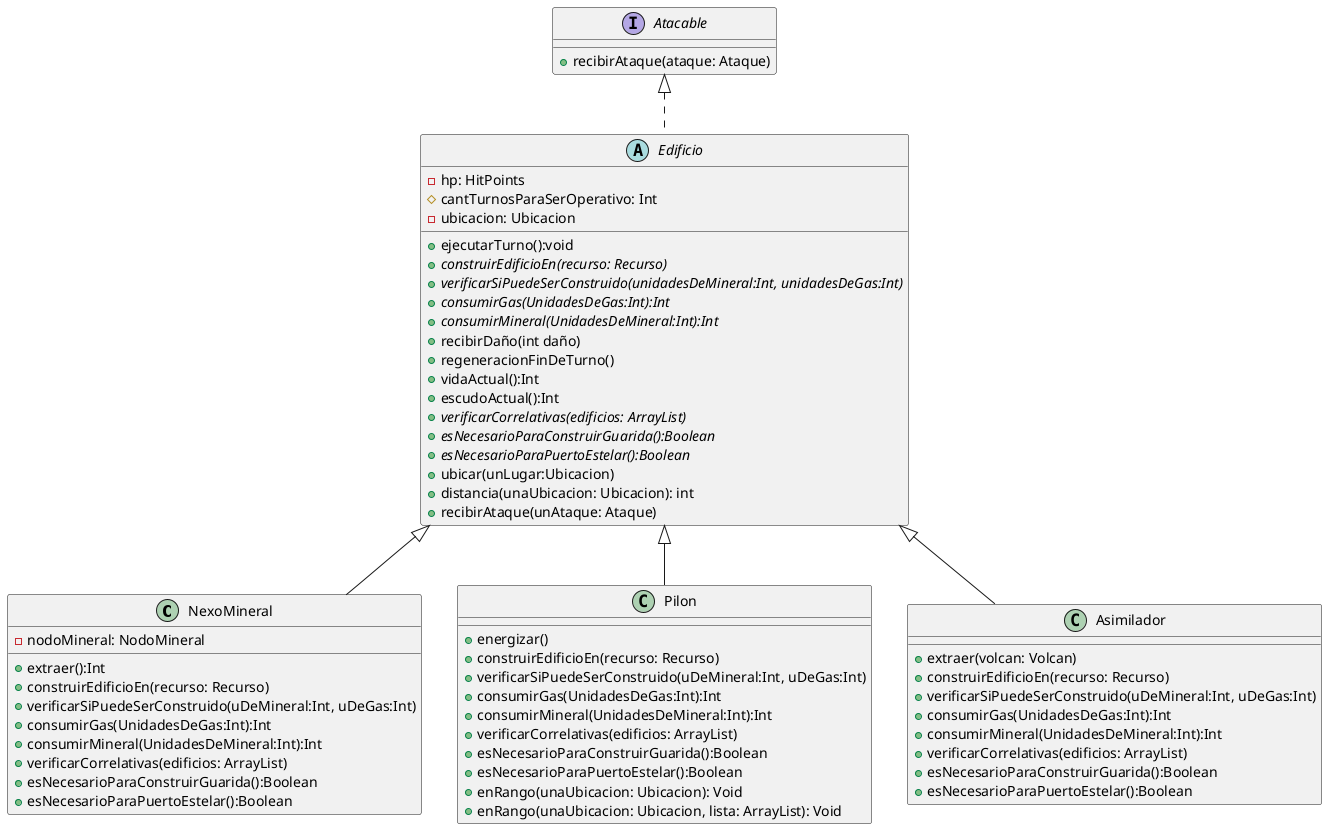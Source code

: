 @startuml
'https://plantuml.com/class-diagram

class NexoMineral{

    -nodoMineral: NodoMineral
    +extraer():Int
    +construirEdificioEn(recurso: Recurso)
    +verificarSiPuedeSerConstruido(uDeMineral:Int, uDeGas:Int)
    + consumirGas(UnidadesDeGas:Int):Int
    + consumirMineral(UnidadesDeMineral:Int):Int
    + verificarCorrelativas(edificios: ArrayList)
    + esNecesarioParaConstruirGuarida():Boolean
    + esNecesarioParaPuertoEstelar():Boolean

}

class Pilon{

    +energizar()
    +construirEdificioEn(recurso: Recurso)
    +verificarSiPuedeSerConstruido(uDeMineral:Int, uDeGas:Int)
    + consumirGas(UnidadesDeGas:Int):Int
    + consumirMineral(UnidadesDeMineral:Int):Int
    + verificarCorrelativas(edificios: ArrayList)
    + esNecesarioParaConstruirGuarida():Boolean
    + esNecesarioParaPuertoEstelar():Boolean
    + enRango(unaUbicacion: Ubicacion): Void
    + enRango(unaUbicacion: Ubicacion, lista: ArrayList): Void
}

class Asimilador{

    +extraer(volcan: Volcan)
    +construirEdificioEn(recurso: Recurso)
    +verificarSiPuedeSerConstruido(uDeMineral:Int, uDeGas:Int)
    + consumirGas(UnidadesDeGas:Int):Int
    + consumirMineral(UnidadesDeMineral:Int):Int
    + verificarCorrelativas(edificios: ArrayList)
    + esNecesarioParaConstruirGuarida():Boolean
    + esNecesarioParaPuertoEstelar():Boolean
}



interface Atacable {
    +recibirAtaque(ataque: Ataque)
}


abstract class Edificio {
    -hp: HitPoints
    #cantTurnosParaSerOperativo: Int
    -ubicacion: Ubicacion
    +ejecutarTurno():void
    + {abstract} construirEdificioEn(recurso: Recurso)
    + {abstract} verificarSiPuedeSerConstruido(unidadesDeMineral:Int, unidadesDeGas:Int)
    + {abstract} consumirGas(UnidadesDeGas:Int):Int
    + {abstract} consumirMineral(UnidadesDeMineral:Int):Int
    +recibirDaño(int daño)
    +regeneracionFinDeTurno()
    +vidaActual():Int
    +escudoActual():Int
    + {abstract} verificarCorrelativas(edificios: ArrayList)
    + {abstract} esNecesarioParaConstruirGuarida():Boolean
    + {abstract} esNecesarioParaPuertoEstelar():Boolean
    + ubicar(unLugar:Ubicacion)
    + distancia(unaUbicacion: Ubicacion): int
    +recibirAtaque(unAtaque: Ataque)
}

Edificio <|-- NexoMineral
Edificio <|-- Pilon
Edificio <|-- Asimilador
Atacable <|.. Edificio
@enduml